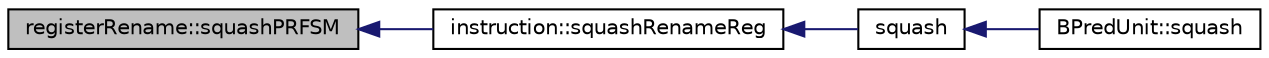 digraph G
{
  edge [fontname="Helvetica",fontsize="10",labelfontname="Helvetica",labelfontsize="10"];
  node [fontname="Helvetica",fontsize="10",shape=record];
  rankdir=LR;
  Node1 [label="registerRename::squashPRFSM",height=0.2,width=0.4,color="black", fillcolor="grey75", style="filled" fontcolor="black"];
  Node1 -> Node2 [dir=back,color="midnightblue",fontsize="10",style="solid"];
  Node2 [label="instruction::squashRenameReg",height=0.2,width=0.4,color="black", fillcolor="white", style="filled",URL="$classinstruction.html#a9860d38bd4eed33f9047b7829173d183"];
  Node2 -> Node3 [dir=back,color="midnightblue",fontsize="10",style="solid"];
  Node3 [label="squash",height=0.2,width=0.4,color="black", fillcolor="white", style="filled",URL="$bkEnd_8cpp.html#ab66b103fb7f2942ca9fd5379cf47893f"];
  Node3 -> Node4 [dir=back,color="midnightblue",fontsize="10",style="solid"];
  Node4 [label="BPredUnit::squash",height=0.2,width=0.4,color="black", fillcolor="white", style="filled",URL="$classBPredUnit.html#a78e6f48f8a11db90daab850527d48aa7"];
}
